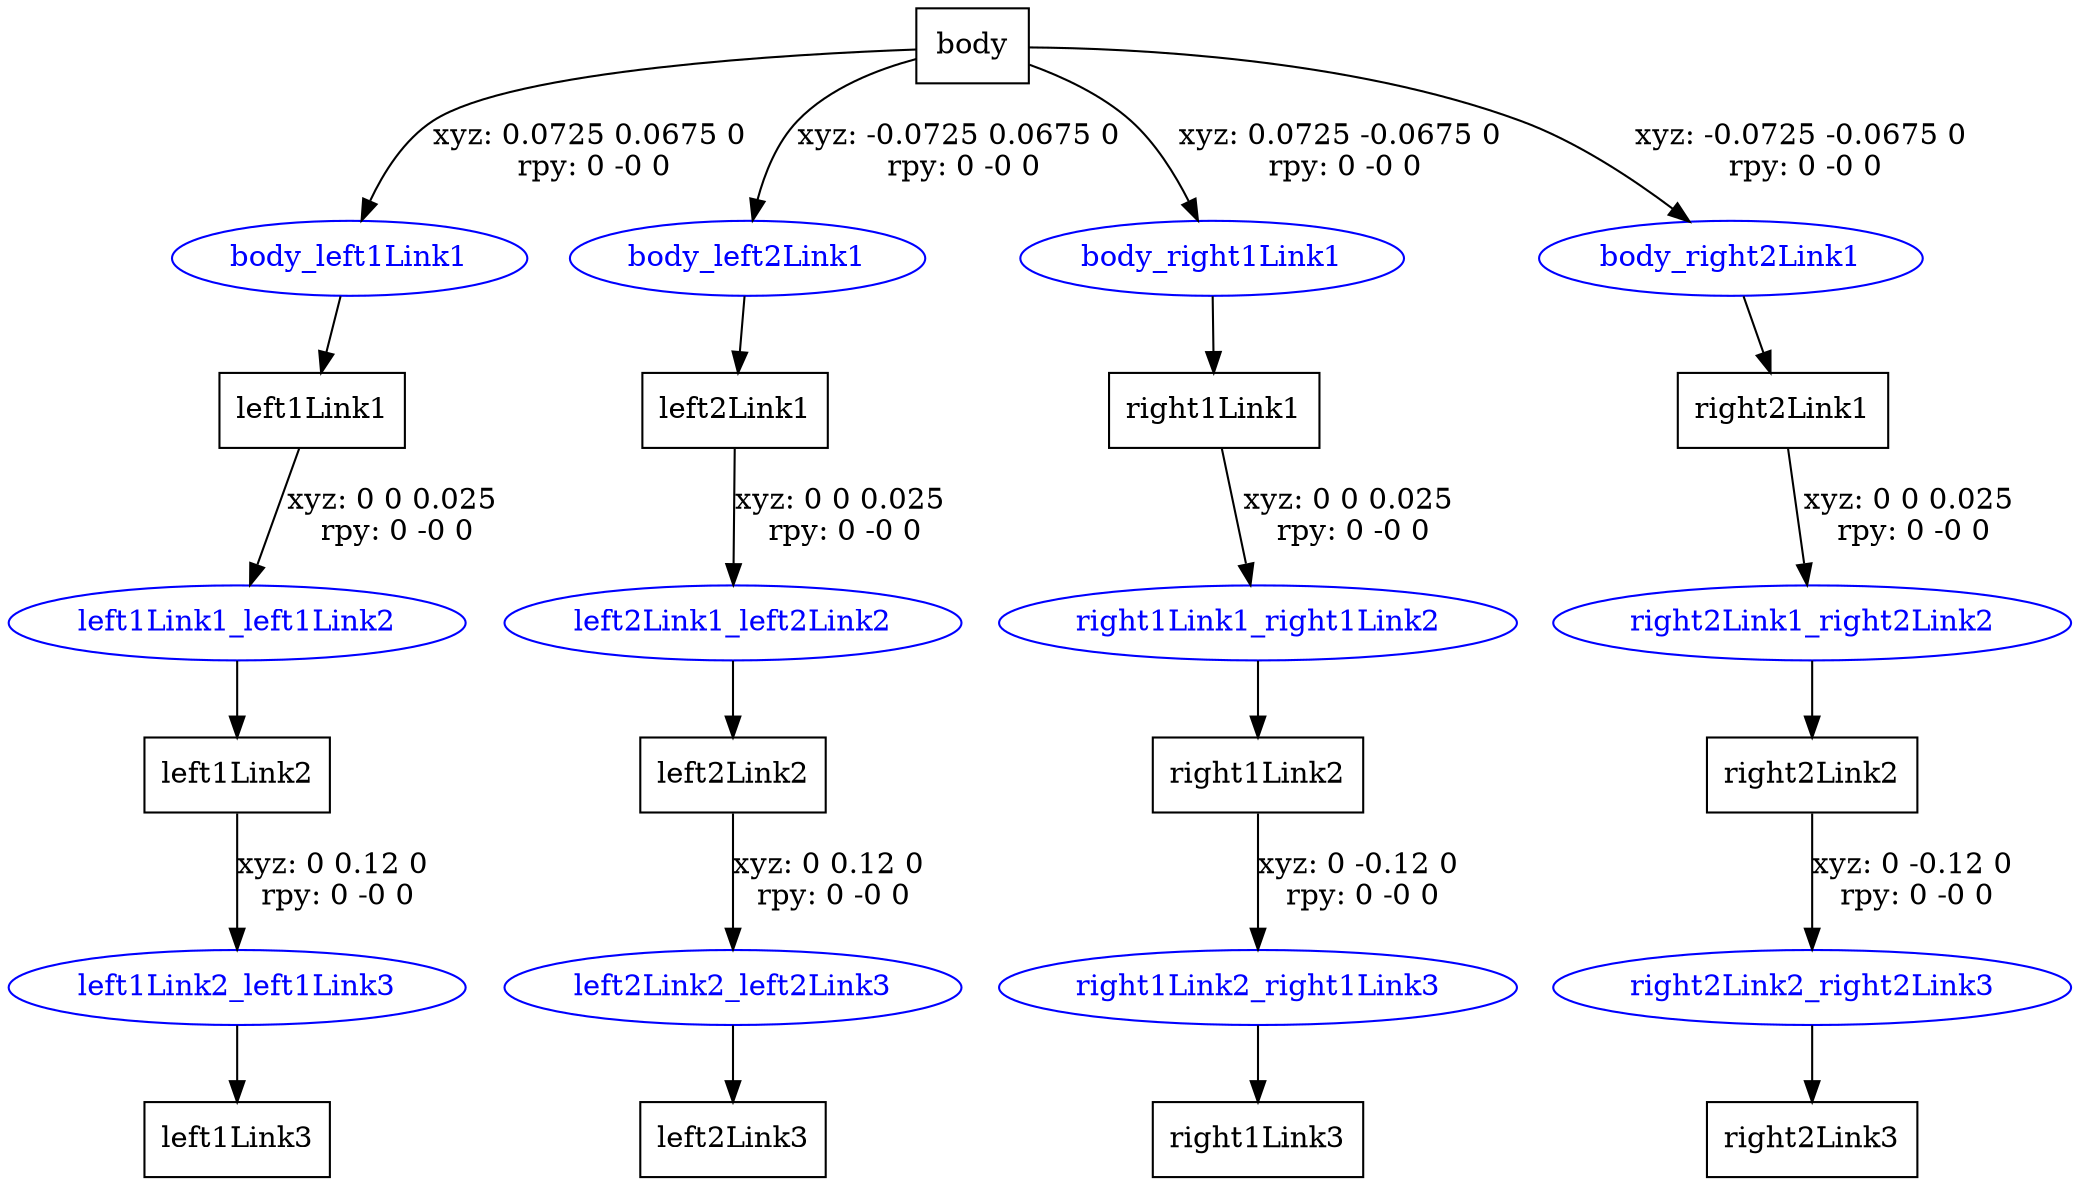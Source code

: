 digraph G {
node [shape=box];
"body" [label="body"];
"left1Link1" [label="left1Link1"];
"left1Link2" [label="left1Link2"];
"left1Link3" [label="left1Link3"];
"left2Link1" [label="left2Link1"];
"left2Link2" [label="left2Link2"];
"left2Link3" [label="left2Link3"];
"right1Link1" [label="right1Link1"];
"right1Link2" [label="right1Link2"];
"right1Link3" [label="right1Link3"];
"right2Link1" [label="right2Link1"];
"right2Link2" [label="right2Link2"];
"right2Link3" [label="right2Link3"];
node [shape=ellipse, color=blue, fontcolor=blue];
"body" -> "body_left1Link1" [label="xyz: 0.0725 0.0675 0 \nrpy: 0 -0 0"]
"body_left1Link1" -> "left1Link1"
"left1Link1" -> "left1Link1_left1Link2" [label="xyz: 0 0 0.025 \nrpy: 0 -0 0"]
"left1Link1_left1Link2" -> "left1Link2"
"left1Link2" -> "left1Link2_left1Link3" [label="xyz: 0 0.12 0 \nrpy: 0 -0 0"]
"left1Link2_left1Link3" -> "left1Link3"
"body" -> "body_left2Link1" [label="xyz: -0.0725 0.0675 0 \nrpy: 0 -0 0"]
"body_left2Link1" -> "left2Link1"
"left2Link1" -> "left2Link1_left2Link2" [label="xyz: 0 0 0.025 \nrpy: 0 -0 0"]
"left2Link1_left2Link2" -> "left2Link2"
"left2Link2" -> "left2Link2_left2Link3" [label="xyz: 0 0.12 0 \nrpy: 0 -0 0"]
"left2Link2_left2Link3" -> "left2Link3"
"body" -> "body_right1Link1" [label="xyz: 0.0725 -0.0675 0 \nrpy: 0 -0 0"]
"body_right1Link1" -> "right1Link1"
"right1Link1" -> "right1Link1_right1Link2" [label="xyz: 0 0 0.025 \nrpy: 0 -0 0"]
"right1Link1_right1Link2" -> "right1Link2"
"right1Link2" -> "right1Link2_right1Link3" [label="xyz: 0 -0.12 0 \nrpy: 0 -0 0"]
"right1Link2_right1Link3" -> "right1Link3"
"body" -> "body_right2Link1" [label="xyz: -0.0725 -0.0675 0 \nrpy: 0 -0 0"]
"body_right2Link1" -> "right2Link1"
"right2Link1" -> "right2Link1_right2Link2" [label="xyz: 0 0 0.025 \nrpy: 0 -0 0"]
"right2Link1_right2Link2" -> "right2Link2"
"right2Link2" -> "right2Link2_right2Link3" [label="xyz: 0 -0.12 0 \nrpy: 0 -0 0"]
"right2Link2_right2Link3" -> "right2Link3"
}
